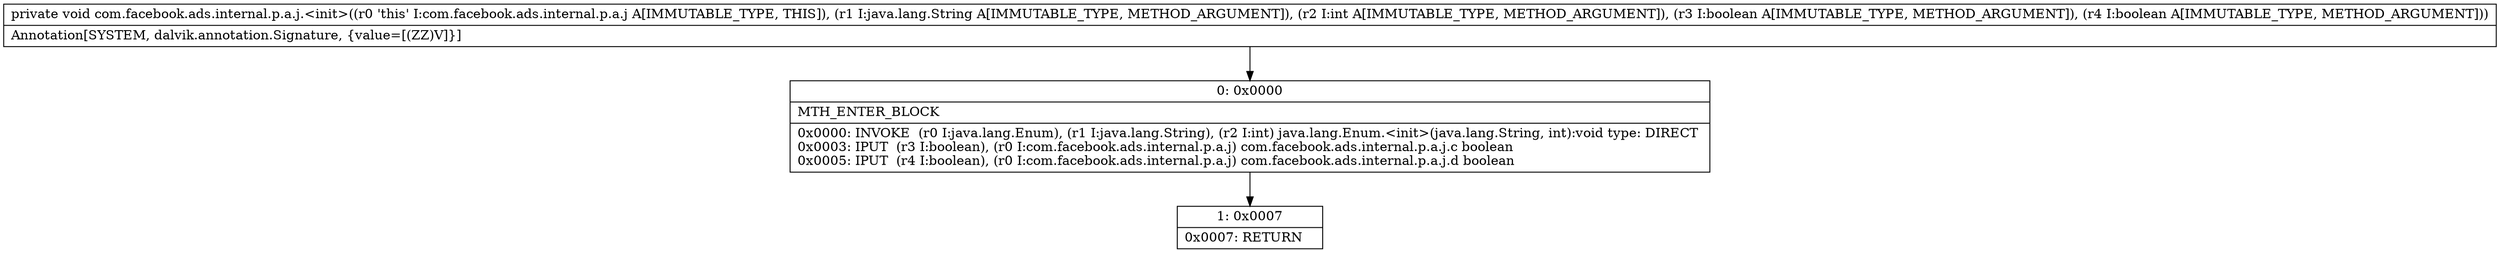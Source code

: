 digraph "CFG forcom.facebook.ads.internal.p.a.j.\<init\>(Ljava\/lang\/String;IZZ)V" {
Node_0 [shape=record,label="{0\:\ 0x0000|MTH_ENTER_BLOCK\l|0x0000: INVOKE  (r0 I:java.lang.Enum), (r1 I:java.lang.String), (r2 I:int) java.lang.Enum.\<init\>(java.lang.String, int):void type: DIRECT \l0x0003: IPUT  (r3 I:boolean), (r0 I:com.facebook.ads.internal.p.a.j) com.facebook.ads.internal.p.a.j.c boolean \l0x0005: IPUT  (r4 I:boolean), (r0 I:com.facebook.ads.internal.p.a.j) com.facebook.ads.internal.p.a.j.d boolean \l}"];
Node_1 [shape=record,label="{1\:\ 0x0007|0x0007: RETURN   \l}"];
MethodNode[shape=record,label="{private void com.facebook.ads.internal.p.a.j.\<init\>((r0 'this' I:com.facebook.ads.internal.p.a.j A[IMMUTABLE_TYPE, THIS]), (r1 I:java.lang.String A[IMMUTABLE_TYPE, METHOD_ARGUMENT]), (r2 I:int A[IMMUTABLE_TYPE, METHOD_ARGUMENT]), (r3 I:boolean A[IMMUTABLE_TYPE, METHOD_ARGUMENT]), (r4 I:boolean A[IMMUTABLE_TYPE, METHOD_ARGUMENT]))  | Annotation[SYSTEM, dalvik.annotation.Signature, \{value=[(ZZ)V]\}]\l}"];
MethodNode -> Node_0;
Node_0 -> Node_1;
}


